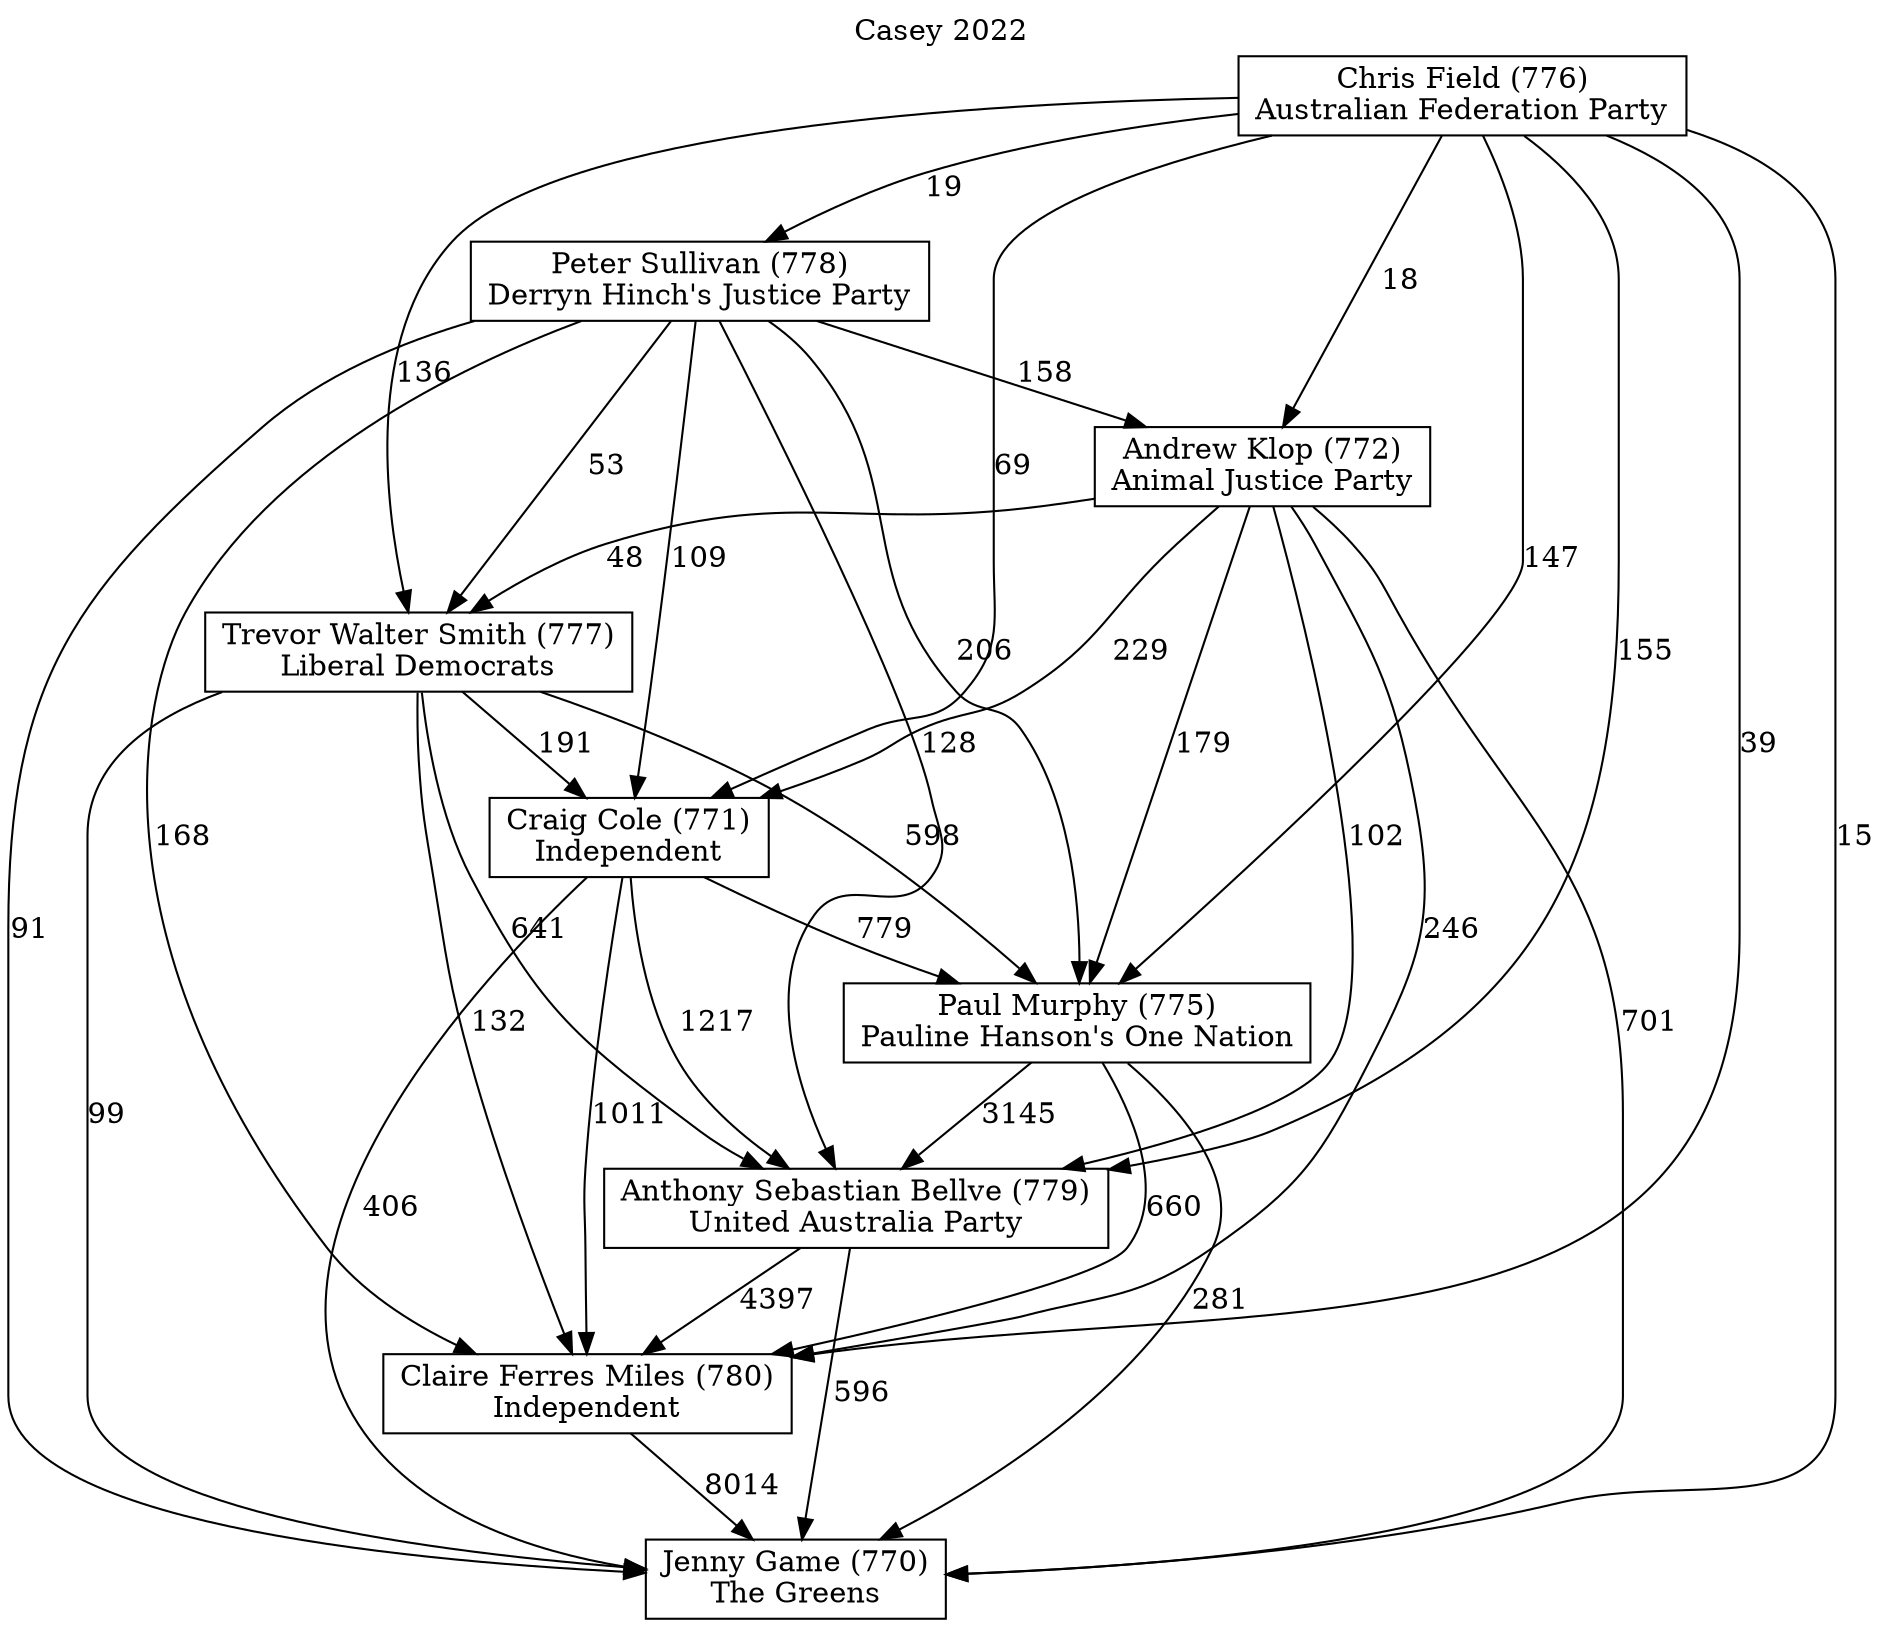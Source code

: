 // House preference flow
digraph "Jenny Game (770)_Casey_2022" {
	graph [label="Casey 2022" labelloc=t mclimit=10]
	node [shape=box]
	"Jenny Game (770)" [label="Jenny Game (770)
The Greens"]
	"Claire Ferres Miles (780)" [label="Claire Ferres Miles (780)
Independent"]
	"Anthony Sebastian Bellve (779)" [label="Anthony Sebastian Bellve (779)
United Australia Party"]
	"Paul Murphy (775)" [label="Paul Murphy (775)
Pauline Hanson's One Nation"]
	"Craig Cole (771)" [label="Craig Cole (771)
Independent"]
	"Trevor Walter Smith (777)" [label="Trevor Walter Smith (777)
Liberal Democrats"]
	"Andrew Klop (772)" [label="Andrew Klop (772)
Animal Justice Party"]
	"Peter Sullivan (778)" [label="Peter Sullivan (778)
Derryn Hinch's Justice Party"]
	"Chris Field (776)" [label="Chris Field (776)
Australian Federation Party"]
	"Jenny Game (770)" [label="Jenny Game (770)
The Greens"]
	"Anthony Sebastian Bellve (779)" [label="Anthony Sebastian Bellve (779)
United Australia Party"]
	"Paul Murphy (775)" [label="Paul Murphy (775)
Pauline Hanson's One Nation"]
	"Craig Cole (771)" [label="Craig Cole (771)
Independent"]
	"Trevor Walter Smith (777)" [label="Trevor Walter Smith (777)
Liberal Democrats"]
	"Andrew Klop (772)" [label="Andrew Klop (772)
Animal Justice Party"]
	"Peter Sullivan (778)" [label="Peter Sullivan (778)
Derryn Hinch's Justice Party"]
	"Chris Field (776)" [label="Chris Field (776)
Australian Federation Party"]
	"Jenny Game (770)" [label="Jenny Game (770)
The Greens"]
	"Paul Murphy (775)" [label="Paul Murphy (775)
Pauline Hanson's One Nation"]
	"Craig Cole (771)" [label="Craig Cole (771)
Independent"]
	"Trevor Walter Smith (777)" [label="Trevor Walter Smith (777)
Liberal Democrats"]
	"Andrew Klop (772)" [label="Andrew Klop (772)
Animal Justice Party"]
	"Peter Sullivan (778)" [label="Peter Sullivan (778)
Derryn Hinch's Justice Party"]
	"Chris Field (776)" [label="Chris Field (776)
Australian Federation Party"]
	"Jenny Game (770)" [label="Jenny Game (770)
The Greens"]
	"Craig Cole (771)" [label="Craig Cole (771)
Independent"]
	"Trevor Walter Smith (777)" [label="Trevor Walter Smith (777)
Liberal Democrats"]
	"Andrew Klop (772)" [label="Andrew Klop (772)
Animal Justice Party"]
	"Peter Sullivan (778)" [label="Peter Sullivan (778)
Derryn Hinch's Justice Party"]
	"Chris Field (776)" [label="Chris Field (776)
Australian Federation Party"]
	"Jenny Game (770)" [label="Jenny Game (770)
The Greens"]
	"Trevor Walter Smith (777)" [label="Trevor Walter Smith (777)
Liberal Democrats"]
	"Andrew Klop (772)" [label="Andrew Klop (772)
Animal Justice Party"]
	"Peter Sullivan (778)" [label="Peter Sullivan (778)
Derryn Hinch's Justice Party"]
	"Chris Field (776)" [label="Chris Field (776)
Australian Federation Party"]
	"Jenny Game (770)" [label="Jenny Game (770)
The Greens"]
	"Andrew Klop (772)" [label="Andrew Klop (772)
Animal Justice Party"]
	"Peter Sullivan (778)" [label="Peter Sullivan (778)
Derryn Hinch's Justice Party"]
	"Chris Field (776)" [label="Chris Field (776)
Australian Federation Party"]
	"Jenny Game (770)" [label="Jenny Game (770)
The Greens"]
	"Peter Sullivan (778)" [label="Peter Sullivan (778)
Derryn Hinch's Justice Party"]
	"Chris Field (776)" [label="Chris Field (776)
Australian Federation Party"]
	"Jenny Game (770)" [label="Jenny Game (770)
The Greens"]
	"Chris Field (776)" [label="Chris Field (776)
Australian Federation Party"]
	"Chris Field (776)" [label="Chris Field (776)
Australian Federation Party"]
	"Peter Sullivan (778)" [label="Peter Sullivan (778)
Derryn Hinch's Justice Party"]
	"Chris Field (776)" [label="Chris Field (776)
Australian Federation Party"]
	"Chris Field (776)" [label="Chris Field (776)
Australian Federation Party"]
	"Andrew Klop (772)" [label="Andrew Klop (772)
Animal Justice Party"]
	"Peter Sullivan (778)" [label="Peter Sullivan (778)
Derryn Hinch's Justice Party"]
	"Chris Field (776)" [label="Chris Field (776)
Australian Federation Party"]
	"Andrew Klop (772)" [label="Andrew Klop (772)
Animal Justice Party"]
	"Chris Field (776)" [label="Chris Field (776)
Australian Federation Party"]
	"Chris Field (776)" [label="Chris Field (776)
Australian Federation Party"]
	"Peter Sullivan (778)" [label="Peter Sullivan (778)
Derryn Hinch's Justice Party"]
	"Chris Field (776)" [label="Chris Field (776)
Australian Federation Party"]
	"Chris Field (776)" [label="Chris Field (776)
Australian Federation Party"]
	"Trevor Walter Smith (777)" [label="Trevor Walter Smith (777)
Liberal Democrats"]
	"Andrew Klop (772)" [label="Andrew Klop (772)
Animal Justice Party"]
	"Peter Sullivan (778)" [label="Peter Sullivan (778)
Derryn Hinch's Justice Party"]
	"Chris Field (776)" [label="Chris Field (776)
Australian Federation Party"]
	"Trevor Walter Smith (777)" [label="Trevor Walter Smith (777)
Liberal Democrats"]
	"Peter Sullivan (778)" [label="Peter Sullivan (778)
Derryn Hinch's Justice Party"]
	"Chris Field (776)" [label="Chris Field (776)
Australian Federation Party"]
	"Trevor Walter Smith (777)" [label="Trevor Walter Smith (777)
Liberal Democrats"]
	"Chris Field (776)" [label="Chris Field (776)
Australian Federation Party"]
	"Chris Field (776)" [label="Chris Field (776)
Australian Federation Party"]
	"Peter Sullivan (778)" [label="Peter Sullivan (778)
Derryn Hinch's Justice Party"]
	"Chris Field (776)" [label="Chris Field (776)
Australian Federation Party"]
	"Chris Field (776)" [label="Chris Field (776)
Australian Federation Party"]
	"Andrew Klop (772)" [label="Andrew Klop (772)
Animal Justice Party"]
	"Peter Sullivan (778)" [label="Peter Sullivan (778)
Derryn Hinch's Justice Party"]
	"Chris Field (776)" [label="Chris Field (776)
Australian Federation Party"]
	"Andrew Klop (772)" [label="Andrew Klop (772)
Animal Justice Party"]
	"Chris Field (776)" [label="Chris Field (776)
Australian Federation Party"]
	"Chris Field (776)" [label="Chris Field (776)
Australian Federation Party"]
	"Peter Sullivan (778)" [label="Peter Sullivan (778)
Derryn Hinch's Justice Party"]
	"Chris Field (776)" [label="Chris Field (776)
Australian Federation Party"]
	"Chris Field (776)" [label="Chris Field (776)
Australian Federation Party"]
	"Craig Cole (771)" [label="Craig Cole (771)
Independent"]
	"Trevor Walter Smith (777)" [label="Trevor Walter Smith (777)
Liberal Democrats"]
	"Andrew Klop (772)" [label="Andrew Klop (772)
Animal Justice Party"]
	"Peter Sullivan (778)" [label="Peter Sullivan (778)
Derryn Hinch's Justice Party"]
	"Chris Field (776)" [label="Chris Field (776)
Australian Federation Party"]
	"Craig Cole (771)" [label="Craig Cole (771)
Independent"]
	"Andrew Klop (772)" [label="Andrew Klop (772)
Animal Justice Party"]
	"Peter Sullivan (778)" [label="Peter Sullivan (778)
Derryn Hinch's Justice Party"]
	"Chris Field (776)" [label="Chris Field (776)
Australian Federation Party"]
	"Craig Cole (771)" [label="Craig Cole (771)
Independent"]
	"Peter Sullivan (778)" [label="Peter Sullivan (778)
Derryn Hinch's Justice Party"]
	"Chris Field (776)" [label="Chris Field (776)
Australian Federation Party"]
	"Craig Cole (771)" [label="Craig Cole (771)
Independent"]
	"Chris Field (776)" [label="Chris Field (776)
Australian Federation Party"]
	"Chris Field (776)" [label="Chris Field (776)
Australian Federation Party"]
	"Peter Sullivan (778)" [label="Peter Sullivan (778)
Derryn Hinch's Justice Party"]
	"Chris Field (776)" [label="Chris Field (776)
Australian Federation Party"]
	"Chris Field (776)" [label="Chris Field (776)
Australian Federation Party"]
	"Andrew Klop (772)" [label="Andrew Klop (772)
Animal Justice Party"]
	"Peter Sullivan (778)" [label="Peter Sullivan (778)
Derryn Hinch's Justice Party"]
	"Chris Field (776)" [label="Chris Field (776)
Australian Federation Party"]
	"Andrew Klop (772)" [label="Andrew Klop (772)
Animal Justice Party"]
	"Chris Field (776)" [label="Chris Field (776)
Australian Federation Party"]
	"Chris Field (776)" [label="Chris Field (776)
Australian Federation Party"]
	"Peter Sullivan (778)" [label="Peter Sullivan (778)
Derryn Hinch's Justice Party"]
	"Chris Field (776)" [label="Chris Field (776)
Australian Federation Party"]
	"Chris Field (776)" [label="Chris Field (776)
Australian Federation Party"]
	"Trevor Walter Smith (777)" [label="Trevor Walter Smith (777)
Liberal Democrats"]
	"Andrew Klop (772)" [label="Andrew Klop (772)
Animal Justice Party"]
	"Peter Sullivan (778)" [label="Peter Sullivan (778)
Derryn Hinch's Justice Party"]
	"Chris Field (776)" [label="Chris Field (776)
Australian Federation Party"]
	"Trevor Walter Smith (777)" [label="Trevor Walter Smith (777)
Liberal Democrats"]
	"Peter Sullivan (778)" [label="Peter Sullivan (778)
Derryn Hinch's Justice Party"]
	"Chris Field (776)" [label="Chris Field (776)
Australian Federation Party"]
	"Trevor Walter Smith (777)" [label="Trevor Walter Smith (777)
Liberal Democrats"]
	"Chris Field (776)" [label="Chris Field (776)
Australian Federation Party"]
	"Chris Field (776)" [label="Chris Field (776)
Australian Federation Party"]
	"Peter Sullivan (778)" [label="Peter Sullivan (778)
Derryn Hinch's Justice Party"]
	"Chris Field (776)" [label="Chris Field (776)
Australian Federation Party"]
	"Chris Field (776)" [label="Chris Field (776)
Australian Federation Party"]
	"Andrew Klop (772)" [label="Andrew Klop (772)
Animal Justice Party"]
	"Peter Sullivan (778)" [label="Peter Sullivan (778)
Derryn Hinch's Justice Party"]
	"Chris Field (776)" [label="Chris Field (776)
Australian Federation Party"]
	"Andrew Klop (772)" [label="Andrew Klop (772)
Animal Justice Party"]
	"Chris Field (776)" [label="Chris Field (776)
Australian Federation Party"]
	"Chris Field (776)" [label="Chris Field (776)
Australian Federation Party"]
	"Peter Sullivan (778)" [label="Peter Sullivan (778)
Derryn Hinch's Justice Party"]
	"Chris Field (776)" [label="Chris Field (776)
Australian Federation Party"]
	"Chris Field (776)" [label="Chris Field (776)
Australian Federation Party"]
	"Paul Murphy (775)" [label="Paul Murphy (775)
Pauline Hanson's One Nation"]
	"Craig Cole (771)" [label="Craig Cole (771)
Independent"]
	"Trevor Walter Smith (777)" [label="Trevor Walter Smith (777)
Liberal Democrats"]
	"Andrew Klop (772)" [label="Andrew Klop (772)
Animal Justice Party"]
	"Peter Sullivan (778)" [label="Peter Sullivan (778)
Derryn Hinch's Justice Party"]
	"Chris Field (776)" [label="Chris Field (776)
Australian Federation Party"]
	"Paul Murphy (775)" [label="Paul Murphy (775)
Pauline Hanson's One Nation"]
	"Trevor Walter Smith (777)" [label="Trevor Walter Smith (777)
Liberal Democrats"]
	"Andrew Klop (772)" [label="Andrew Klop (772)
Animal Justice Party"]
	"Peter Sullivan (778)" [label="Peter Sullivan (778)
Derryn Hinch's Justice Party"]
	"Chris Field (776)" [label="Chris Field (776)
Australian Federation Party"]
	"Paul Murphy (775)" [label="Paul Murphy (775)
Pauline Hanson's One Nation"]
	"Andrew Klop (772)" [label="Andrew Klop (772)
Animal Justice Party"]
	"Peter Sullivan (778)" [label="Peter Sullivan (778)
Derryn Hinch's Justice Party"]
	"Chris Field (776)" [label="Chris Field (776)
Australian Federation Party"]
	"Paul Murphy (775)" [label="Paul Murphy (775)
Pauline Hanson's One Nation"]
	"Peter Sullivan (778)" [label="Peter Sullivan (778)
Derryn Hinch's Justice Party"]
	"Chris Field (776)" [label="Chris Field (776)
Australian Federation Party"]
	"Paul Murphy (775)" [label="Paul Murphy (775)
Pauline Hanson's One Nation"]
	"Chris Field (776)" [label="Chris Field (776)
Australian Federation Party"]
	"Chris Field (776)" [label="Chris Field (776)
Australian Federation Party"]
	"Peter Sullivan (778)" [label="Peter Sullivan (778)
Derryn Hinch's Justice Party"]
	"Chris Field (776)" [label="Chris Field (776)
Australian Federation Party"]
	"Chris Field (776)" [label="Chris Field (776)
Australian Federation Party"]
	"Andrew Klop (772)" [label="Andrew Klop (772)
Animal Justice Party"]
	"Peter Sullivan (778)" [label="Peter Sullivan (778)
Derryn Hinch's Justice Party"]
	"Chris Field (776)" [label="Chris Field (776)
Australian Federation Party"]
	"Andrew Klop (772)" [label="Andrew Klop (772)
Animal Justice Party"]
	"Chris Field (776)" [label="Chris Field (776)
Australian Federation Party"]
	"Chris Field (776)" [label="Chris Field (776)
Australian Federation Party"]
	"Peter Sullivan (778)" [label="Peter Sullivan (778)
Derryn Hinch's Justice Party"]
	"Chris Field (776)" [label="Chris Field (776)
Australian Federation Party"]
	"Chris Field (776)" [label="Chris Field (776)
Australian Federation Party"]
	"Trevor Walter Smith (777)" [label="Trevor Walter Smith (777)
Liberal Democrats"]
	"Andrew Klop (772)" [label="Andrew Klop (772)
Animal Justice Party"]
	"Peter Sullivan (778)" [label="Peter Sullivan (778)
Derryn Hinch's Justice Party"]
	"Chris Field (776)" [label="Chris Field (776)
Australian Federation Party"]
	"Trevor Walter Smith (777)" [label="Trevor Walter Smith (777)
Liberal Democrats"]
	"Peter Sullivan (778)" [label="Peter Sullivan (778)
Derryn Hinch's Justice Party"]
	"Chris Field (776)" [label="Chris Field (776)
Australian Federation Party"]
	"Trevor Walter Smith (777)" [label="Trevor Walter Smith (777)
Liberal Democrats"]
	"Chris Field (776)" [label="Chris Field (776)
Australian Federation Party"]
	"Chris Field (776)" [label="Chris Field (776)
Australian Federation Party"]
	"Peter Sullivan (778)" [label="Peter Sullivan (778)
Derryn Hinch's Justice Party"]
	"Chris Field (776)" [label="Chris Field (776)
Australian Federation Party"]
	"Chris Field (776)" [label="Chris Field (776)
Australian Federation Party"]
	"Andrew Klop (772)" [label="Andrew Klop (772)
Animal Justice Party"]
	"Peter Sullivan (778)" [label="Peter Sullivan (778)
Derryn Hinch's Justice Party"]
	"Chris Field (776)" [label="Chris Field (776)
Australian Federation Party"]
	"Andrew Klop (772)" [label="Andrew Klop (772)
Animal Justice Party"]
	"Chris Field (776)" [label="Chris Field (776)
Australian Federation Party"]
	"Chris Field (776)" [label="Chris Field (776)
Australian Federation Party"]
	"Peter Sullivan (778)" [label="Peter Sullivan (778)
Derryn Hinch's Justice Party"]
	"Chris Field (776)" [label="Chris Field (776)
Australian Federation Party"]
	"Chris Field (776)" [label="Chris Field (776)
Australian Federation Party"]
	"Craig Cole (771)" [label="Craig Cole (771)
Independent"]
	"Trevor Walter Smith (777)" [label="Trevor Walter Smith (777)
Liberal Democrats"]
	"Andrew Klop (772)" [label="Andrew Klop (772)
Animal Justice Party"]
	"Peter Sullivan (778)" [label="Peter Sullivan (778)
Derryn Hinch's Justice Party"]
	"Chris Field (776)" [label="Chris Field (776)
Australian Federation Party"]
	"Craig Cole (771)" [label="Craig Cole (771)
Independent"]
	"Andrew Klop (772)" [label="Andrew Klop (772)
Animal Justice Party"]
	"Peter Sullivan (778)" [label="Peter Sullivan (778)
Derryn Hinch's Justice Party"]
	"Chris Field (776)" [label="Chris Field (776)
Australian Federation Party"]
	"Craig Cole (771)" [label="Craig Cole (771)
Independent"]
	"Peter Sullivan (778)" [label="Peter Sullivan (778)
Derryn Hinch's Justice Party"]
	"Chris Field (776)" [label="Chris Field (776)
Australian Federation Party"]
	"Craig Cole (771)" [label="Craig Cole (771)
Independent"]
	"Chris Field (776)" [label="Chris Field (776)
Australian Federation Party"]
	"Chris Field (776)" [label="Chris Field (776)
Australian Federation Party"]
	"Peter Sullivan (778)" [label="Peter Sullivan (778)
Derryn Hinch's Justice Party"]
	"Chris Field (776)" [label="Chris Field (776)
Australian Federation Party"]
	"Chris Field (776)" [label="Chris Field (776)
Australian Federation Party"]
	"Andrew Klop (772)" [label="Andrew Klop (772)
Animal Justice Party"]
	"Peter Sullivan (778)" [label="Peter Sullivan (778)
Derryn Hinch's Justice Party"]
	"Chris Field (776)" [label="Chris Field (776)
Australian Federation Party"]
	"Andrew Klop (772)" [label="Andrew Klop (772)
Animal Justice Party"]
	"Chris Field (776)" [label="Chris Field (776)
Australian Federation Party"]
	"Chris Field (776)" [label="Chris Field (776)
Australian Federation Party"]
	"Peter Sullivan (778)" [label="Peter Sullivan (778)
Derryn Hinch's Justice Party"]
	"Chris Field (776)" [label="Chris Field (776)
Australian Federation Party"]
	"Chris Field (776)" [label="Chris Field (776)
Australian Federation Party"]
	"Trevor Walter Smith (777)" [label="Trevor Walter Smith (777)
Liberal Democrats"]
	"Andrew Klop (772)" [label="Andrew Klop (772)
Animal Justice Party"]
	"Peter Sullivan (778)" [label="Peter Sullivan (778)
Derryn Hinch's Justice Party"]
	"Chris Field (776)" [label="Chris Field (776)
Australian Federation Party"]
	"Trevor Walter Smith (777)" [label="Trevor Walter Smith (777)
Liberal Democrats"]
	"Peter Sullivan (778)" [label="Peter Sullivan (778)
Derryn Hinch's Justice Party"]
	"Chris Field (776)" [label="Chris Field (776)
Australian Federation Party"]
	"Trevor Walter Smith (777)" [label="Trevor Walter Smith (777)
Liberal Democrats"]
	"Chris Field (776)" [label="Chris Field (776)
Australian Federation Party"]
	"Chris Field (776)" [label="Chris Field (776)
Australian Federation Party"]
	"Peter Sullivan (778)" [label="Peter Sullivan (778)
Derryn Hinch's Justice Party"]
	"Chris Field (776)" [label="Chris Field (776)
Australian Federation Party"]
	"Chris Field (776)" [label="Chris Field (776)
Australian Federation Party"]
	"Andrew Klop (772)" [label="Andrew Klop (772)
Animal Justice Party"]
	"Peter Sullivan (778)" [label="Peter Sullivan (778)
Derryn Hinch's Justice Party"]
	"Chris Field (776)" [label="Chris Field (776)
Australian Federation Party"]
	"Andrew Klop (772)" [label="Andrew Klop (772)
Animal Justice Party"]
	"Chris Field (776)" [label="Chris Field (776)
Australian Federation Party"]
	"Chris Field (776)" [label="Chris Field (776)
Australian Federation Party"]
	"Peter Sullivan (778)" [label="Peter Sullivan (778)
Derryn Hinch's Justice Party"]
	"Chris Field (776)" [label="Chris Field (776)
Australian Federation Party"]
	"Chris Field (776)" [label="Chris Field (776)
Australian Federation Party"]
	"Anthony Sebastian Bellve (779)" [label="Anthony Sebastian Bellve (779)
United Australia Party"]
	"Paul Murphy (775)" [label="Paul Murphy (775)
Pauline Hanson's One Nation"]
	"Craig Cole (771)" [label="Craig Cole (771)
Independent"]
	"Trevor Walter Smith (777)" [label="Trevor Walter Smith (777)
Liberal Democrats"]
	"Andrew Klop (772)" [label="Andrew Klop (772)
Animal Justice Party"]
	"Peter Sullivan (778)" [label="Peter Sullivan (778)
Derryn Hinch's Justice Party"]
	"Chris Field (776)" [label="Chris Field (776)
Australian Federation Party"]
	"Anthony Sebastian Bellve (779)" [label="Anthony Sebastian Bellve (779)
United Australia Party"]
	"Craig Cole (771)" [label="Craig Cole (771)
Independent"]
	"Trevor Walter Smith (777)" [label="Trevor Walter Smith (777)
Liberal Democrats"]
	"Andrew Klop (772)" [label="Andrew Klop (772)
Animal Justice Party"]
	"Peter Sullivan (778)" [label="Peter Sullivan (778)
Derryn Hinch's Justice Party"]
	"Chris Field (776)" [label="Chris Field (776)
Australian Federation Party"]
	"Anthony Sebastian Bellve (779)" [label="Anthony Sebastian Bellve (779)
United Australia Party"]
	"Trevor Walter Smith (777)" [label="Trevor Walter Smith (777)
Liberal Democrats"]
	"Andrew Klop (772)" [label="Andrew Klop (772)
Animal Justice Party"]
	"Peter Sullivan (778)" [label="Peter Sullivan (778)
Derryn Hinch's Justice Party"]
	"Chris Field (776)" [label="Chris Field (776)
Australian Federation Party"]
	"Anthony Sebastian Bellve (779)" [label="Anthony Sebastian Bellve (779)
United Australia Party"]
	"Andrew Klop (772)" [label="Andrew Klop (772)
Animal Justice Party"]
	"Peter Sullivan (778)" [label="Peter Sullivan (778)
Derryn Hinch's Justice Party"]
	"Chris Field (776)" [label="Chris Field (776)
Australian Federation Party"]
	"Anthony Sebastian Bellve (779)" [label="Anthony Sebastian Bellve (779)
United Australia Party"]
	"Peter Sullivan (778)" [label="Peter Sullivan (778)
Derryn Hinch's Justice Party"]
	"Chris Field (776)" [label="Chris Field (776)
Australian Federation Party"]
	"Anthony Sebastian Bellve (779)" [label="Anthony Sebastian Bellve (779)
United Australia Party"]
	"Chris Field (776)" [label="Chris Field (776)
Australian Federation Party"]
	"Chris Field (776)" [label="Chris Field (776)
Australian Federation Party"]
	"Peter Sullivan (778)" [label="Peter Sullivan (778)
Derryn Hinch's Justice Party"]
	"Chris Field (776)" [label="Chris Field (776)
Australian Federation Party"]
	"Chris Field (776)" [label="Chris Field (776)
Australian Federation Party"]
	"Andrew Klop (772)" [label="Andrew Klop (772)
Animal Justice Party"]
	"Peter Sullivan (778)" [label="Peter Sullivan (778)
Derryn Hinch's Justice Party"]
	"Chris Field (776)" [label="Chris Field (776)
Australian Federation Party"]
	"Andrew Klop (772)" [label="Andrew Klop (772)
Animal Justice Party"]
	"Chris Field (776)" [label="Chris Field (776)
Australian Federation Party"]
	"Chris Field (776)" [label="Chris Field (776)
Australian Federation Party"]
	"Peter Sullivan (778)" [label="Peter Sullivan (778)
Derryn Hinch's Justice Party"]
	"Chris Field (776)" [label="Chris Field (776)
Australian Federation Party"]
	"Chris Field (776)" [label="Chris Field (776)
Australian Federation Party"]
	"Trevor Walter Smith (777)" [label="Trevor Walter Smith (777)
Liberal Democrats"]
	"Andrew Klop (772)" [label="Andrew Klop (772)
Animal Justice Party"]
	"Peter Sullivan (778)" [label="Peter Sullivan (778)
Derryn Hinch's Justice Party"]
	"Chris Field (776)" [label="Chris Field (776)
Australian Federation Party"]
	"Trevor Walter Smith (777)" [label="Trevor Walter Smith (777)
Liberal Democrats"]
	"Peter Sullivan (778)" [label="Peter Sullivan (778)
Derryn Hinch's Justice Party"]
	"Chris Field (776)" [label="Chris Field (776)
Australian Federation Party"]
	"Trevor Walter Smith (777)" [label="Trevor Walter Smith (777)
Liberal Democrats"]
	"Chris Field (776)" [label="Chris Field (776)
Australian Federation Party"]
	"Chris Field (776)" [label="Chris Field (776)
Australian Federation Party"]
	"Peter Sullivan (778)" [label="Peter Sullivan (778)
Derryn Hinch's Justice Party"]
	"Chris Field (776)" [label="Chris Field (776)
Australian Federation Party"]
	"Chris Field (776)" [label="Chris Field (776)
Australian Federation Party"]
	"Andrew Klop (772)" [label="Andrew Klop (772)
Animal Justice Party"]
	"Peter Sullivan (778)" [label="Peter Sullivan (778)
Derryn Hinch's Justice Party"]
	"Chris Field (776)" [label="Chris Field (776)
Australian Federation Party"]
	"Andrew Klop (772)" [label="Andrew Klop (772)
Animal Justice Party"]
	"Chris Field (776)" [label="Chris Field (776)
Australian Federation Party"]
	"Chris Field (776)" [label="Chris Field (776)
Australian Federation Party"]
	"Peter Sullivan (778)" [label="Peter Sullivan (778)
Derryn Hinch's Justice Party"]
	"Chris Field (776)" [label="Chris Field (776)
Australian Federation Party"]
	"Chris Field (776)" [label="Chris Field (776)
Australian Federation Party"]
	"Craig Cole (771)" [label="Craig Cole (771)
Independent"]
	"Trevor Walter Smith (777)" [label="Trevor Walter Smith (777)
Liberal Democrats"]
	"Andrew Klop (772)" [label="Andrew Klop (772)
Animal Justice Party"]
	"Peter Sullivan (778)" [label="Peter Sullivan (778)
Derryn Hinch's Justice Party"]
	"Chris Field (776)" [label="Chris Field (776)
Australian Federation Party"]
	"Craig Cole (771)" [label="Craig Cole (771)
Independent"]
	"Andrew Klop (772)" [label="Andrew Klop (772)
Animal Justice Party"]
	"Peter Sullivan (778)" [label="Peter Sullivan (778)
Derryn Hinch's Justice Party"]
	"Chris Field (776)" [label="Chris Field (776)
Australian Federation Party"]
	"Craig Cole (771)" [label="Craig Cole (771)
Independent"]
	"Peter Sullivan (778)" [label="Peter Sullivan (778)
Derryn Hinch's Justice Party"]
	"Chris Field (776)" [label="Chris Field (776)
Australian Federation Party"]
	"Craig Cole (771)" [label="Craig Cole (771)
Independent"]
	"Chris Field (776)" [label="Chris Field (776)
Australian Federation Party"]
	"Chris Field (776)" [label="Chris Field (776)
Australian Federation Party"]
	"Peter Sullivan (778)" [label="Peter Sullivan (778)
Derryn Hinch's Justice Party"]
	"Chris Field (776)" [label="Chris Field (776)
Australian Federation Party"]
	"Chris Field (776)" [label="Chris Field (776)
Australian Federation Party"]
	"Andrew Klop (772)" [label="Andrew Klop (772)
Animal Justice Party"]
	"Peter Sullivan (778)" [label="Peter Sullivan (778)
Derryn Hinch's Justice Party"]
	"Chris Field (776)" [label="Chris Field (776)
Australian Federation Party"]
	"Andrew Klop (772)" [label="Andrew Klop (772)
Animal Justice Party"]
	"Chris Field (776)" [label="Chris Field (776)
Australian Federation Party"]
	"Chris Field (776)" [label="Chris Field (776)
Australian Federation Party"]
	"Peter Sullivan (778)" [label="Peter Sullivan (778)
Derryn Hinch's Justice Party"]
	"Chris Field (776)" [label="Chris Field (776)
Australian Federation Party"]
	"Chris Field (776)" [label="Chris Field (776)
Australian Federation Party"]
	"Trevor Walter Smith (777)" [label="Trevor Walter Smith (777)
Liberal Democrats"]
	"Andrew Klop (772)" [label="Andrew Klop (772)
Animal Justice Party"]
	"Peter Sullivan (778)" [label="Peter Sullivan (778)
Derryn Hinch's Justice Party"]
	"Chris Field (776)" [label="Chris Field (776)
Australian Federation Party"]
	"Trevor Walter Smith (777)" [label="Trevor Walter Smith (777)
Liberal Democrats"]
	"Peter Sullivan (778)" [label="Peter Sullivan (778)
Derryn Hinch's Justice Party"]
	"Chris Field (776)" [label="Chris Field (776)
Australian Federation Party"]
	"Trevor Walter Smith (777)" [label="Trevor Walter Smith (777)
Liberal Democrats"]
	"Chris Field (776)" [label="Chris Field (776)
Australian Federation Party"]
	"Chris Field (776)" [label="Chris Field (776)
Australian Federation Party"]
	"Peter Sullivan (778)" [label="Peter Sullivan (778)
Derryn Hinch's Justice Party"]
	"Chris Field (776)" [label="Chris Field (776)
Australian Federation Party"]
	"Chris Field (776)" [label="Chris Field (776)
Australian Federation Party"]
	"Andrew Klop (772)" [label="Andrew Klop (772)
Animal Justice Party"]
	"Peter Sullivan (778)" [label="Peter Sullivan (778)
Derryn Hinch's Justice Party"]
	"Chris Field (776)" [label="Chris Field (776)
Australian Federation Party"]
	"Andrew Klop (772)" [label="Andrew Klop (772)
Animal Justice Party"]
	"Chris Field (776)" [label="Chris Field (776)
Australian Federation Party"]
	"Chris Field (776)" [label="Chris Field (776)
Australian Federation Party"]
	"Peter Sullivan (778)" [label="Peter Sullivan (778)
Derryn Hinch's Justice Party"]
	"Chris Field (776)" [label="Chris Field (776)
Australian Federation Party"]
	"Chris Field (776)" [label="Chris Field (776)
Australian Federation Party"]
	"Paul Murphy (775)" [label="Paul Murphy (775)
Pauline Hanson's One Nation"]
	"Craig Cole (771)" [label="Craig Cole (771)
Independent"]
	"Trevor Walter Smith (777)" [label="Trevor Walter Smith (777)
Liberal Democrats"]
	"Andrew Klop (772)" [label="Andrew Klop (772)
Animal Justice Party"]
	"Peter Sullivan (778)" [label="Peter Sullivan (778)
Derryn Hinch's Justice Party"]
	"Chris Field (776)" [label="Chris Field (776)
Australian Federation Party"]
	"Paul Murphy (775)" [label="Paul Murphy (775)
Pauline Hanson's One Nation"]
	"Trevor Walter Smith (777)" [label="Trevor Walter Smith (777)
Liberal Democrats"]
	"Andrew Klop (772)" [label="Andrew Klop (772)
Animal Justice Party"]
	"Peter Sullivan (778)" [label="Peter Sullivan (778)
Derryn Hinch's Justice Party"]
	"Chris Field (776)" [label="Chris Field (776)
Australian Federation Party"]
	"Paul Murphy (775)" [label="Paul Murphy (775)
Pauline Hanson's One Nation"]
	"Andrew Klop (772)" [label="Andrew Klop (772)
Animal Justice Party"]
	"Peter Sullivan (778)" [label="Peter Sullivan (778)
Derryn Hinch's Justice Party"]
	"Chris Field (776)" [label="Chris Field (776)
Australian Federation Party"]
	"Paul Murphy (775)" [label="Paul Murphy (775)
Pauline Hanson's One Nation"]
	"Peter Sullivan (778)" [label="Peter Sullivan (778)
Derryn Hinch's Justice Party"]
	"Chris Field (776)" [label="Chris Field (776)
Australian Federation Party"]
	"Paul Murphy (775)" [label="Paul Murphy (775)
Pauline Hanson's One Nation"]
	"Chris Field (776)" [label="Chris Field (776)
Australian Federation Party"]
	"Chris Field (776)" [label="Chris Field (776)
Australian Federation Party"]
	"Peter Sullivan (778)" [label="Peter Sullivan (778)
Derryn Hinch's Justice Party"]
	"Chris Field (776)" [label="Chris Field (776)
Australian Federation Party"]
	"Chris Field (776)" [label="Chris Field (776)
Australian Federation Party"]
	"Andrew Klop (772)" [label="Andrew Klop (772)
Animal Justice Party"]
	"Peter Sullivan (778)" [label="Peter Sullivan (778)
Derryn Hinch's Justice Party"]
	"Chris Field (776)" [label="Chris Field (776)
Australian Federation Party"]
	"Andrew Klop (772)" [label="Andrew Klop (772)
Animal Justice Party"]
	"Chris Field (776)" [label="Chris Field (776)
Australian Federation Party"]
	"Chris Field (776)" [label="Chris Field (776)
Australian Federation Party"]
	"Peter Sullivan (778)" [label="Peter Sullivan (778)
Derryn Hinch's Justice Party"]
	"Chris Field (776)" [label="Chris Field (776)
Australian Federation Party"]
	"Chris Field (776)" [label="Chris Field (776)
Australian Federation Party"]
	"Trevor Walter Smith (777)" [label="Trevor Walter Smith (777)
Liberal Democrats"]
	"Andrew Klop (772)" [label="Andrew Klop (772)
Animal Justice Party"]
	"Peter Sullivan (778)" [label="Peter Sullivan (778)
Derryn Hinch's Justice Party"]
	"Chris Field (776)" [label="Chris Field (776)
Australian Federation Party"]
	"Trevor Walter Smith (777)" [label="Trevor Walter Smith (777)
Liberal Democrats"]
	"Peter Sullivan (778)" [label="Peter Sullivan (778)
Derryn Hinch's Justice Party"]
	"Chris Field (776)" [label="Chris Field (776)
Australian Federation Party"]
	"Trevor Walter Smith (777)" [label="Trevor Walter Smith (777)
Liberal Democrats"]
	"Chris Field (776)" [label="Chris Field (776)
Australian Federation Party"]
	"Chris Field (776)" [label="Chris Field (776)
Australian Federation Party"]
	"Peter Sullivan (778)" [label="Peter Sullivan (778)
Derryn Hinch's Justice Party"]
	"Chris Field (776)" [label="Chris Field (776)
Australian Federation Party"]
	"Chris Field (776)" [label="Chris Field (776)
Australian Federation Party"]
	"Andrew Klop (772)" [label="Andrew Klop (772)
Animal Justice Party"]
	"Peter Sullivan (778)" [label="Peter Sullivan (778)
Derryn Hinch's Justice Party"]
	"Chris Field (776)" [label="Chris Field (776)
Australian Federation Party"]
	"Andrew Klop (772)" [label="Andrew Klop (772)
Animal Justice Party"]
	"Chris Field (776)" [label="Chris Field (776)
Australian Federation Party"]
	"Chris Field (776)" [label="Chris Field (776)
Australian Federation Party"]
	"Peter Sullivan (778)" [label="Peter Sullivan (778)
Derryn Hinch's Justice Party"]
	"Chris Field (776)" [label="Chris Field (776)
Australian Federation Party"]
	"Chris Field (776)" [label="Chris Field (776)
Australian Federation Party"]
	"Craig Cole (771)" [label="Craig Cole (771)
Independent"]
	"Trevor Walter Smith (777)" [label="Trevor Walter Smith (777)
Liberal Democrats"]
	"Andrew Klop (772)" [label="Andrew Klop (772)
Animal Justice Party"]
	"Peter Sullivan (778)" [label="Peter Sullivan (778)
Derryn Hinch's Justice Party"]
	"Chris Field (776)" [label="Chris Field (776)
Australian Federation Party"]
	"Craig Cole (771)" [label="Craig Cole (771)
Independent"]
	"Andrew Klop (772)" [label="Andrew Klop (772)
Animal Justice Party"]
	"Peter Sullivan (778)" [label="Peter Sullivan (778)
Derryn Hinch's Justice Party"]
	"Chris Field (776)" [label="Chris Field (776)
Australian Federation Party"]
	"Craig Cole (771)" [label="Craig Cole (771)
Independent"]
	"Peter Sullivan (778)" [label="Peter Sullivan (778)
Derryn Hinch's Justice Party"]
	"Chris Field (776)" [label="Chris Field (776)
Australian Federation Party"]
	"Craig Cole (771)" [label="Craig Cole (771)
Independent"]
	"Chris Field (776)" [label="Chris Field (776)
Australian Federation Party"]
	"Chris Field (776)" [label="Chris Field (776)
Australian Federation Party"]
	"Peter Sullivan (778)" [label="Peter Sullivan (778)
Derryn Hinch's Justice Party"]
	"Chris Field (776)" [label="Chris Field (776)
Australian Federation Party"]
	"Chris Field (776)" [label="Chris Field (776)
Australian Federation Party"]
	"Andrew Klop (772)" [label="Andrew Klop (772)
Animal Justice Party"]
	"Peter Sullivan (778)" [label="Peter Sullivan (778)
Derryn Hinch's Justice Party"]
	"Chris Field (776)" [label="Chris Field (776)
Australian Federation Party"]
	"Andrew Klop (772)" [label="Andrew Klop (772)
Animal Justice Party"]
	"Chris Field (776)" [label="Chris Field (776)
Australian Federation Party"]
	"Chris Field (776)" [label="Chris Field (776)
Australian Federation Party"]
	"Peter Sullivan (778)" [label="Peter Sullivan (778)
Derryn Hinch's Justice Party"]
	"Chris Field (776)" [label="Chris Field (776)
Australian Federation Party"]
	"Chris Field (776)" [label="Chris Field (776)
Australian Federation Party"]
	"Trevor Walter Smith (777)" [label="Trevor Walter Smith (777)
Liberal Democrats"]
	"Andrew Klop (772)" [label="Andrew Klop (772)
Animal Justice Party"]
	"Peter Sullivan (778)" [label="Peter Sullivan (778)
Derryn Hinch's Justice Party"]
	"Chris Field (776)" [label="Chris Field (776)
Australian Federation Party"]
	"Trevor Walter Smith (777)" [label="Trevor Walter Smith (777)
Liberal Democrats"]
	"Peter Sullivan (778)" [label="Peter Sullivan (778)
Derryn Hinch's Justice Party"]
	"Chris Field (776)" [label="Chris Field (776)
Australian Federation Party"]
	"Trevor Walter Smith (777)" [label="Trevor Walter Smith (777)
Liberal Democrats"]
	"Chris Field (776)" [label="Chris Field (776)
Australian Federation Party"]
	"Chris Field (776)" [label="Chris Field (776)
Australian Federation Party"]
	"Peter Sullivan (778)" [label="Peter Sullivan (778)
Derryn Hinch's Justice Party"]
	"Chris Field (776)" [label="Chris Field (776)
Australian Federation Party"]
	"Chris Field (776)" [label="Chris Field (776)
Australian Federation Party"]
	"Andrew Klop (772)" [label="Andrew Klop (772)
Animal Justice Party"]
	"Peter Sullivan (778)" [label="Peter Sullivan (778)
Derryn Hinch's Justice Party"]
	"Chris Field (776)" [label="Chris Field (776)
Australian Federation Party"]
	"Andrew Klop (772)" [label="Andrew Klop (772)
Animal Justice Party"]
	"Chris Field (776)" [label="Chris Field (776)
Australian Federation Party"]
	"Chris Field (776)" [label="Chris Field (776)
Australian Federation Party"]
	"Peter Sullivan (778)" [label="Peter Sullivan (778)
Derryn Hinch's Justice Party"]
	"Chris Field (776)" [label="Chris Field (776)
Australian Federation Party"]
	"Chris Field (776)" [label="Chris Field (776)
Australian Federation Party"]
	"Claire Ferres Miles (780)" [label="Claire Ferres Miles (780)
Independent"]
	"Anthony Sebastian Bellve (779)" [label="Anthony Sebastian Bellve (779)
United Australia Party"]
	"Paul Murphy (775)" [label="Paul Murphy (775)
Pauline Hanson's One Nation"]
	"Craig Cole (771)" [label="Craig Cole (771)
Independent"]
	"Trevor Walter Smith (777)" [label="Trevor Walter Smith (777)
Liberal Democrats"]
	"Andrew Klop (772)" [label="Andrew Klop (772)
Animal Justice Party"]
	"Peter Sullivan (778)" [label="Peter Sullivan (778)
Derryn Hinch's Justice Party"]
	"Chris Field (776)" [label="Chris Field (776)
Australian Federation Party"]
	"Claire Ferres Miles (780)" [label="Claire Ferres Miles (780)
Independent"]
	"Paul Murphy (775)" [label="Paul Murphy (775)
Pauline Hanson's One Nation"]
	"Craig Cole (771)" [label="Craig Cole (771)
Independent"]
	"Trevor Walter Smith (777)" [label="Trevor Walter Smith (777)
Liberal Democrats"]
	"Andrew Klop (772)" [label="Andrew Klop (772)
Animal Justice Party"]
	"Peter Sullivan (778)" [label="Peter Sullivan (778)
Derryn Hinch's Justice Party"]
	"Chris Field (776)" [label="Chris Field (776)
Australian Federation Party"]
	"Claire Ferres Miles (780)" [label="Claire Ferres Miles (780)
Independent"]
	"Craig Cole (771)" [label="Craig Cole (771)
Independent"]
	"Trevor Walter Smith (777)" [label="Trevor Walter Smith (777)
Liberal Democrats"]
	"Andrew Klop (772)" [label="Andrew Klop (772)
Animal Justice Party"]
	"Peter Sullivan (778)" [label="Peter Sullivan (778)
Derryn Hinch's Justice Party"]
	"Chris Field (776)" [label="Chris Field (776)
Australian Federation Party"]
	"Claire Ferres Miles (780)" [label="Claire Ferres Miles (780)
Independent"]
	"Trevor Walter Smith (777)" [label="Trevor Walter Smith (777)
Liberal Democrats"]
	"Andrew Klop (772)" [label="Andrew Klop (772)
Animal Justice Party"]
	"Peter Sullivan (778)" [label="Peter Sullivan (778)
Derryn Hinch's Justice Party"]
	"Chris Field (776)" [label="Chris Field (776)
Australian Federation Party"]
	"Claire Ferres Miles (780)" [label="Claire Ferres Miles (780)
Independent"]
	"Andrew Klop (772)" [label="Andrew Klop (772)
Animal Justice Party"]
	"Peter Sullivan (778)" [label="Peter Sullivan (778)
Derryn Hinch's Justice Party"]
	"Chris Field (776)" [label="Chris Field (776)
Australian Federation Party"]
	"Claire Ferres Miles (780)" [label="Claire Ferres Miles (780)
Independent"]
	"Peter Sullivan (778)" [label="Peter Sullivan (778)
Derryn Hinch's Justice Party"]
	"Chris Field (776)" [label="Chris Field (776)
Australian Federation Party"]
	"Claire Ferres Miles (780)" [label="Claire Ferres Miles (780)
Independent"]
	"Chris Field (776)" [label="Chris Field (776)
Australian Federation Party"]
	"Chris Field (776)" [label="Chris Field (776)
Australian Federation Party"]
	"Peter Sullivan (778)" [label="Peter Sullivan (778)
Derryn Hinch's Justice Party"]
	"Chris Field (776)" [label="Chris Field (776)
Australian Federation Party"]
	"Chris Field (776)" [label="Chris Field (776)
Australian Federation Party"]
	"Andrew Klop (772)" [label="Andrew Klop (772)
Animal Justice Party"]
	"Peter Sullivan (778)" [label="Peter Sullivan (778)
Derryn Hinch's Justice Party"]
	"Chris Field (776)" [label="Chris Field (776)
Australian Federation Party"]
	"Andrew Klop (772)" [label="Andrew Klop (772)
Animal Justice Party"]
	"Chris Field (776)" [label="Chris Field (776)
Australian Federation Party"]
	"Chris Field (776)" [label="Chris Field (776)
Australian Federation Party"]
	"Peter Sullivan (778)" [label="Peter Sullivan (778)
Derryn Hinch's Justice Party"]
	"Chris Field (776)" [label="Chris Field (776)
Australian Federation Party"]
	"Chris Field (776)" [label="Chris Field (776)
Australian Federation Party"]
	"Trevor Walter Smith (777)" [label="Trevor Walter Smith (777)
Liberal Democrats"]
	"Andrew Klop (772)" [label="Andrew Klop (772)
Animal Justice Party"]
	"Peter Sullivan (778)" [label="Peter Sullivan (778)
Derryn Hinch's Justice Party"]
	"Chris Field (776)" [label="Chris Field (776)
Australian Federation Party"]
	"Trevor Walter Smith (777)" [label="Trevor Walter Smith (777)
Liberal Democrats"]
	"Peter Sullivan (778)" [label="Peter Sullivan (778)
Derryn Hinch's Justice Party"]
	"Chris Field (776)" [label="Chris Field (776)
Australian Federation Party"]
	"Trevor Walter Smith (777)" [label="Trevor Walter Smith (777)
Liberal Democrats"]
	"Chris Field (776)" [label="Chris Field (776)
Australian Federation Party"]
	"Chris Field (776)" [label="Chris Field (776)
Australian Federation Party"]
	"Peter Sullivan (778)" [label="Peter Sullivan (778)
Derryn Hinch's Justice Party"]
	"Chris Field (776)" [label="Chris Field (776)
Australian Federation Party"]
	"Chris Field (776)" [label="Chris Field (776)
Australian Federation Party"]
	"Andrew Klop (772)" [label="Andrew Klop (772)
Animal Justice Party"]
	"Peter Sullivan (778)" [label="Peter Sullivan (778)
Derryn Hinch's Justice Party"]
	"Chris Field (776)" [label="Chris Field (776)
Australian Federation Party"]
	"Andrew Klop (772)" [label="Andrew Klop (772)
Animal Justice Party"]
	"Chris Field (776)" [label="Chris Field (776)
Australian Federation Party"]
	"Chris Field (776)" [label="Chris Field (776)
Australian Federation Party"]
	"Peter Sullivan (778)" [label="Peter Sullivan (778)
Derryn Hinch's Justice Party"]
	"Chris Field (776)" [label="Chris Field (776)
Australian Federation Party"]
	"Chris Field (776)" [label="Chris Field (776)
Australian Federation Party"]
	"Craig Cole (771)" [label="Craig Cole (771)
Independent"]
	"Trevor Walter Smith (777)" [label="Trevor Walter Smith (777)
Liberal Democrats"]
	"Andrew Klop (772)" [label="Andrew Klop (772)
Animal Justice Party"]
	"Peter Sullivan (778)" [label="Peter Sullivan (778)
Derryn Hinch's Justice Party"]
	"Chris Field (776)" [label="Chris Field (776)
Australian Federation Party"]
	"Craig Cole (771)" [label="Craig Cole (771)
Independent"]
	"Andrew Klop (772)" [label="Andrew Klop (772)
Animal Justice Party"]
	"Peter Sullivan (778)" [label="Peter Sullivan (778)
Derryn Hinch's Justice Party"]
	"Chris Field (776)" [label="Chris Field (776)
Australian Federation Party"]
	"Craig Cole (771)" [label="Craig Cole (771)
Independent"]
	"Peter Sullivan (778)" [label="Peter Sullivan (778)
Derryn Hinch's Justice Party"]
	"Chris Field (776)" [label="Chris Field (776)
Australian Federation Party"]
	"Craig Cole (771)" [label="Craig Cole (771)
Independent"]
	"Chris Field (776)" [label="Chris Field (776)
Australian Federation Party"]
	"Chris Field (776)" [label="Chris Field (776)
Australian Federation Party"]
	"Peter Sullivan (778)" [label="Peter Sullivan (778)
Derryn Hinch's Justice Party"]
	"Chris Field (776)" [label="Chris Field (776)
Australian Federation Party"]
	"Chris Field (776)" [label="Chris Field (776)
Australian Federation Party"]
	"Andrew Klop (772)" [label="Andrew Klop (772)
Animal Justice Party"]
	"Peter Sullivan (778)" [label="Peter Sullivan (778)
Derryn Hinch's Justice Party"]
	"Chris Field (776)" [label="Chris Field (776)
Australian Federation Party"]
	"Andrew Klop (772)" [label="Andrew Klop (772)
Animal Justice Party"]
	"Chris Field (776)" [label="Chris Field (776)
Australian Federation Party"]
	"Chris Field (776)" [label="Chris Field (776)
Australian Federation Party"]
	"Peter Sullivan (778)" [label="Peter Sullivan (778)
Derryn Hinch's Justice Party"]
	"Chris Field (776)" [label="Chris Field (776)
Australian Federation Party"]
	"Chris Field (776)" [label="Chris Field (776)
Australian Federation Party"]
	"Trevor Walter Smith (777)" [label="Trevor Walter Smith (777)
Liberal Democrats"]
	"Andrew Klop (772)" [label="Andrew Klop (772)
Animal Justice Party"]
	"Peter Sullivan (778)" [label="Peter Sullivan (778)
Derryn Hinch's Justice Party"]
	"Chris Field (776)" [label="Chris Field (776)
Australian Federation Party"]
	"Trevor Walter Smith (777)" [label="Trevor Walter Smith (777)
Liberal Democrats"]
	"Peter Sullivan (778)" [label="Peter Sullivan (778)
Derryn Hinch's Justice Party"]
	"Chris Field (776)" [label="Chris Field (776)
Australian Federation Party"]
	"Trevor Walter Smith (777)" [label="Trevor Walter Smith (777)
Liberal Democrats"]
	"Chris Field (776)" [label="Chris Field (776)
Australian Federation Party"]
	"Chris Field (776)" [label="Chris Field (776)
Australian Federation Party"]
	"Peter Sullivan (778)" [label="Peter Sullivan (778)
Derryn Hinch's Justice Party"]
	"Chris Field (776)" [label="Chris Field (776)
Australian Federation Party"]
	"Chris Field (776)" [label="Chris Field (776)
Australian Federation Party"]
	"Andrew Klop (772)" [label="Andrew Klop (772)
Animal Justice Party"]
	"Peter Sullivan (778)" [label="Peter Sullivan (778)
Derryn Hinch's Justice Party"]
	"Chris Field (776)" [label="Chris Field (776)
Australian Federation Party"]
	"Andrew Klop (772)" [label="Andrew Klop (772)
Animal Justice Party"]
	"Chris Field (776)" [label="Chris Field (776)
Australian Federation Party"]
	"Chris Field (776)" [label="Chris Field (776)
Australian Federation Party"]
	"Peter Sullivan (778)" [label="Peter Sullivan (778)
Derryn Hinch's Justice Party"]
	"Chris Field (776)" [label="Chris Field (776)
Australian Federation Party"]
	"Chris Field (776)" [label="Chris Field (776)
Australian Federation Party"]
	"Paul Murphy (775)" [label="Paul Murphy (775)
Pauline Hanson's One Nation"]
	"Craig Cole (771)" [label="Craig Cole (771)
Independent"]
	"Trevor Walter Smith (777)" [label="Trevor Walter Smith (777)
Liberal Democrats"]
	"Andrew Klop (772)" [label="Andrew Klop (772)
Animal Justice Party"]
	"Peter Sullivan (778)" [label="Peter Sullivan (778)
Derryn Hinch's Justice Party"]
	"Chris Field (776)" [label="Chris Field (776)
Australian Federation Party"]
	"Paul Murphy (775)" [label="Paul Murphy (775)
Pauline Hanson's One Nation"]
	"Trevor Walter Smith (777)" [label="Trevor Walter Smith (777)
Liberal Democrats"]
	"Andrew Klop (772)" [label="Andrew Klop (772)
Animal Justice Party"]
	"Peter Sullivan (778)" [label="Peter Sullivan (778)
Derryn Hinch's Justice Party"]
	"Chris Field (776)" [label="Chris Field (776)
Australian Federation Party"]
	"Paul Murphy (775)" [label="Paul Murphy (775)
Pauline Hanson's One Nation"]
	"Andrew Klop (772)" [label="Andrew Klop (772)
Animal Justice Party"]
	"Peter Sullivan (778)" [label="Peter Sullivan (778)
Derryn Hinch's Justice Party"]
	"Chris Field (776)" [label="Chris Field (776)
Australian Federation Party"]
	"Paul Murphy (775)" [label="Paul Murphy (775)
Pauline Hanson's One Nation"]
	"Peter Sullivan (778)" [label="Peter Sullivan (778)
Derryn Hinch's Justice Party"]
	"Chris Field (776)" [label="Chris Field (776)
Australian Federation Party"]
	"Paul Murphy (775)" [label="Paul Murphy (775)
Pauline Hanson's One Nation"]
	"Chris Field (776)" [label="Chris Field (776)
Australian Federation Party"]
	"Chris Field (776)" [label="Chris Field (776)
Australian Federation Party"]
	"Peter Sullivan (778)" [label="Peter Sullivan (778)
Derryn Hinch's Justice Party"]
	"Chris Field (776)" [label="Chris Field (776)
Australian Federation Party"]
	"Chris Field (776)" [label="Chris Field (776)
Australian Federation Party"]
	"Andrew Klop (772)" [label="Andrew Klop (772)
Animal Justice Party"]
	"Peter Sullivan (778)" [label="Peter Sullivan (778)
Derryn Hinch's Justice Party"]
	"Chris Field (776)" [label="Chris Field (776)
Australian Federation Party"]
	"Andrew Klop (772)" [label="Andrew Klop (772)
Animal Justice Party"]
	"Chris Field (776)" [label="Chris Field (776)
Australian Federation Party"]
	"Chris Field (776)" [label="Chris Field (776)
Australian Federation Party"]
	"Peter Sullivan (778)" [label="Peter Sullivan (778)
Derryn Hinch's Justice Party"]
	"Chris Field (776)" [label="Chris Field (776)
Australian Federation Party"]
	"Chris Field (776)" [label="Chris Field (776)
Australian Federation Party"]
	"Trevor Walter Smith (777)" [label="Trevor Walter Smith (777)
Liberal Democrats"]
	"Andrew Klop (772)" [label="Andrew Klop (772)
Animal Justice Party"]
	"Peter Sullivan (778)" [label="Peter Sullivan (778)
Derryn Hinch's Justice Party"]
	"Chris Field (776)" [label="Chris Field (776)
Australian Federation Party"]
	"Trevor Walter Smith (777)" [label="Trevor Walter Smith (777)
Liberal Democrats"]
	"Peter Sullivan (778)" [label="Peter Sullivan (778)
Derryn Hinch's Justice Party"]
	"Chris Field (776)" [label="Chris Field (776)
Australian Federation Party"]
	"Trevor Walter Smith (777)" [label="Trevor Walter Smith (777)
Liberal Democrats"]
	"Chris Field (776)" [label="Chris Field (776)
Australian Federation Party"]
	"Chris Field (776)" [label="Chris Field (776)
Australian Federation Party"]
	"Peter Sullivan (778)" [label="Peter Sullivan (778)
Derryn Hinch's Justice Party"]
	"Chris Field (776)" [label="Chris Field (776)
Australian Federation Party"]
	"Chris Field (776)" [label="Chris Field (776)
Australian Federation Party"]
	"Andrew Klop (772)" [label="Andrew Klop (772)
Animal Justice Party"]
	"Peter Sullivan (778)" [label="Peter Sullivan (778)
Derryn Hinch's Justice Party"]
	"Chris Field (776)" [label="Chris Field (776)
Australian Federation Party"]
	"Andrew Klop (772)" [label="Andrew Klop (772)
Animal Justice Party"]
	"Chris Field (776)" [label="Chris Field (776)
Australian Federation Party"]
	"Chris Field (776)" [label="Chris Field (776)
Australian Federation Party"]
	"Peter Sullivan (778)" [label="Peter Sullivan (778)
Derryn Hinch's Justice Party"]
	"Chris Field (776)" [label="Chris Field (776)
Australian Federation Party"]
	"Chris Field (776)" [label="Chris Field (776)
Australian Federation Party"]
	"Craig Cole (771)" [label="Craig Cole (771)
Independent"]
	"Trevor Walter Smith (777)" [label="Trevor Walter Smith (777)
Liberal Democrats"]
	"Andrew Klop (772)" [label="Andrew Klop (772)
Animal Justice Party"]
	"Peter Sullivan (778)" [label="Peter Sullivan (778)
Derryn Hinch's Justice Party"]
	"Chris Field (776)" [label="Chris Field (776)
Australian Federation Party"]
	"Craig Cole (771)" [label="Craig Cole (771)
Independent"]
	"Andrew Klop (772)" [label="Andrew Klop (772)
Animal Justice Party"]
	"Peter Sullivan (778)" [label="Peter Sullivan (778)
Derryn Hinch's Justice Party"]
	"Chris Field (776)" [label="Chris Field (776)
Australian Federation Party"]
	"Craig Cole (771)" [label="Craig Cole (771)
Independent"]
	"Peter Sullivan (778)" [label="Peter Sullivan (778)
Derryn Hinch's Justice Party"]
	"Chris Field (776)" [label="Chris Field (776)
Australian Federation Party"]
	"Craig Cole (771)" [label="Craig Cole (771)
Independent"]
	"Chris Field (776)" [label="Chris Field (776)
Australian Federation Party"]
	"Chris Field (776)" [label="Chris Field (776)
Australian Federation Party"]
	"Peter Sullivan (778)" [label="Peter Sullivan (778)
Derryn Hinch's Justice Party"]
	"Chris Field (776)" [label="Chris Field (776)
Australian Federation Party"]
	"Chris Field (776)" [label="Chris Field (776)
Australian Federation Party"]
	"Andrew Klop (772)" [label="Andrew Klop (772)
Animal Justice Party"]
	"Peter Sullivan (778)" [label="Peter Sullivan (778)
Derryn Hinch's Justice Party"]
	"Chris Field (776)" [label="Chris Field (776)
Australian Federation Party"]
	"Andrew Klop (772)" [label="Andrew Klop (772)
Animal Justice Party"]
	"Chris Field (776)" [label="Chris Field (776)
Australian Federation Party"]
	"Chris Field (776)" [label="Chris Field (776)
Australian Federation Party"]
	"Peter Sullivan (778)" [label="Peter Sullivan (778)
Derryn Hinch's Justice Party"]
	"Chris Field (776)" [label="Chris Field (776)
Australian Federation Party"]
	"Chris Field (776)" [label="Chris Field (776)
Australian Federation Party"]
	"Trevor Walter Smith (777)" [label="Trevor Walter Smith (777)
Liberal Democrats"]
	"Andrew Klop (772)" [label="Andrew Klop (772)
Animal Justice Party"]
	"Peter Sullivan (778)" [label="Peter Sullivan (778)
Derryn Hinch's Justice Party"]
	"Chris Field (776)" [label="Chris Field (776)
Australian Federation Party"]
	"Trevor Walter Smith (777)" [label="Trevor Walter Smith (777)
Liberal Democrats"]
	"Peter Sullivan (778)" [label="Peter Sullivan (778)
Derryn Hinch's Justice Party"]
	"Chris Field (776)" [label="Chris Field (776)
Australian Federation Party"]
	"Trevor Walter Smith (777)" [label="Trevor Walter Smith (777)
Liberal Democrats"]
	"Chris Field (776)" [label="Chris Field (776)
Australian Federation Party"]
	"Chris Field (776)" [label="Chris Field (776)
Australian Federation Party"]
	"Peter Sullivan (778)" [label="Peter Sullivan (778)
Derryn Hinch's Justice Party"]
	"Chris Field (776)" [label="Chris Field (776)
Australian Federation Party"]
	"Chris Field (776)" [label="Chris Field (776)
Australian Federation Party"]
	"Andrew Klop (772)" [label="Andrew Klop (772)
Animal Justice Party"]
	"Peter Sullivan (778)" [label="Peter Sullivan (778)
Derryn Hinch's Justice Party"]
	"Chris Field (776)" [label="Chris Field (776)
Australian Federation Party"]
	"Andrew Klop (772)" [label="Andrew Klop (772)
Animal Justice Party"]
	"Chris Field (776)" [label="Chris Field (776)
Australian Federation Party"]
	"Chris Field (776)" [label="Chris Field (776)
Australian Federation Party"]
	"Peter Sullivan (778)" [label="Peter Sullivan (778)
Derryn Hinch's Justice Party"]
	"Chris Field (776)" [label="Chris Field (776)
Australian Federation Party"]
	"Chris Field (776)" [label="Chris Field (776)
Australian Federation Party"]
	"Anthony Sebastian Bellve (779)" [label="Anthony Sebastian Bellve (779)
United Australia Party"]
	"Paul Murphy (775)" [label="Paul Murphy (775)
Pauline Hanson's One Nation"]
	"Craig Cole (771)" [label="Craig Cole (771)
Independent"]
	"Trevor Walter Smith (777)" [label="Trevor Walter Smith (777)
Liberal Democrats"]
	"Andrew Klop (772)" [label="Andrew Klop (772)
Animal Justice Party"]
	"Peter Sullivan (778)" [label="Peter Sullivan (778)
Derryn Hinch's Justice Party"]
	"Chris Field (776)" [label="Chris Field (776)
Australian Federation Party"]
	"Anthony Sebastian Bellve (779)" [label="Anthony Sebastian Bellve (779)
United Australia Party"]
	"Craig Cole (771)" [label="Craig Cole (771)
Independent"]
	"Trevor Walter Smith (777)" [label="Trevor Walter Smith (777)
Liberal Democrats"]
	"Andrew Klop (772)" [label="Andrew Klop (772)
Animal Justice Party"]
	"Peter Sullivan (778)" [label="Peter Sullivan (778)
Derryn Hinch's Justice Party"]
	"Chris Field (776)" [label="Chris Field (776)
Australian Federation Party"]
	"Anthony Sebastian Bellve (779)" [label="Anthony Sebastian Bellve (779)
United Australia Party"]
	"Trevor Walter Smith (777)" [label="Trevor Walter Smith (777)
Liberal Democrats"]
	"Andrew Klop (772)" [label="Andrew Klop (772)
Animal Justice Party"]
	"Peter Sullivan (778)" [label="Peter Sullivan (778)
Derryn Hinch's Justice Party"]
	"Chris Field (776)" [label="Chris Field (776)
Australian Federation Party"]
	"Anthony Sebastian Bellve (779)" [label="Anthony Sebastian Bellve (779)
United Australia Party"]
	"Andrew Klop (772)" [label="Andrew Klop (772)
Animal Justice Party"]
	"Peter Sullivan (778)" [label="Peter Sullivan (778)
Derryn Hinch's Justice Party"]
	"Chris Field (776)" [label="Chris Field (776)
Australian Federation Party"]
	"Anthony Sebastian Bellve (779)" [label="Anthony Sebastian Bellve (779)
United Australia Party"]
	"Peter Sullivan (778)" [label="Peter Sullivan (778)
Derryn Hinch's Justice Party"]
	"Chris Field (776)" [label="Chris Field (776)
Australian Federation Party"]
	"Anthony Sebastian Bellve (779)" [label="Anthony Sebastian Bellve (779)
United Australia Party"]
	"Chris Field (776)" [label="Chris Field (776)
Australian Federation Party"]
	"Chris Field (776)" [label="Chris Field (776)
Australian Federation Party"]
	"Peter Sullivan (778)" [label="Peter Sullivan (778)
Derryn Hinch's Justice Party"]
	"Chris Field (776)" [label="Chris Field (776)
Australian Federation Party"]
	"Chris Field (776)" [label="Chris Field (776)
Australian Federation Party"]
	"Andrew Klop (772)" [label="Andrew Klop (772)
Animal Justice Party"]
	"Peter Sullivan (778)" [label="Peter Sullivan (778)
Derryn Hinch's Justice Party"]
	"Chris Field (776)" [label="Chris Field (776)
Australian Federation Party"]
	"Andrew Klop (772)" [label="Andrew Klop (772)
Animal Justice Party"]
	"Chris Field (776)" [label="Chris Field (776)
Australian Federation Party"]
	"Chris Field (776)" [label="Chris Field (776)
Australian Federation Party"]
	"Peter Sullivan (778)" [label="Peter Sullivan (778)
Derryn Hinch's Justice Party"]
	"Chris Field (776)" [label="Chris Field (776)
Australian Federation Party"]
	"Chris Field (776)" [label="Chris Field (776)
Australian Federation Party"]
	"Trevor Walter Smith (777)" [label="Trevor Walter Smith (777)
Liberal Democrats"]
	"Andrew Klop (772)" [label="Andrew Klop (772)
Animal Justice Party"]
	"Peter Sullivan (778)" [label="Peter Sullivan (778)
Derryn Hinch's Justice Party"]
	"Chris Field (776)" [label="Chris Field (776)
Australian Federation Party"]
	"Trevor Walter Smith (777)" [label="Trevor Walter Smith (777)
Liberal Democrats"]
	"Peter Sullivan (778)" [label="Peter Sullivan (778)
Derryn Hinch's Justice Party"]
	"Chris Field (776)" [label="Chris Field (776)
Australian Federation Party"]
	"Trevor Walter Smith (777)" [label="Trevor Walter Smith (777)
Liberal Democrats"]
	"Chris Field (776)" [label="Chris Field (776)
Australian Federation Party"]
	"Chris Field (776)" [label="Chris Field (776)
Australian Federation Party"]
	"Peter Sullivan (778)" [label="Peter Sullivan (778)
Derryn Hinch's Justice Party"]
	"Chris Field (776)" [label="Chris Field (776)
Australian Federation Party"]
	"Chris Field (776)" [label="Chris Field (776)
Australian Federation Party"]
	"Andrew Klop (772)" [label="Andrew Klop (772)
Animal Justice Party"]
	"Peter Sullivan (778)" [label="Peter Sullivan (778)
Derryn Hinch's Justice Party"]
	"Chris Field (776)" [label="Chris Field (776)
Australian Federation Party"]
	"Andrew Klop (772)" [label="Andrew Klop (772)
Animal Justice Party"]
	"Chris Field (776)" [label="Chris Field (776)
Australian Federation Party"]
	"Chris Field (776)" [label="Chris Field (776)
Australian Federation Party"]
	"Peter Sullivan (778)" [label="Peter Sullivan (778)
Derryn Hinch's Justice Party"]
	"Chris Field (776)" [label="Chris Field (776)
Australian Federation Party"]
	"Chris Field (776)" [label="Chris Field (776)
Australian Federation Party"]
	"Craig Cole (771)" [label="Craig Cole (771)
Independent"]
	"Trevor Walter Smith (777)" [label="Trevor Walter Smith (777)
Liberal Democrats"]
	"Andrew Klop (772)" [label="Andrew Klop (772)
Animal Justice Party"]
	"Peter Sullivan (778)" [label="Peter Sullivan (778)
Derryn Hinch's Justice Party"]
	"Chris Field (776)" [label="Chris Field (776)
Australian Federation Party"]
	"Craig Cole (771)" [label="Craig Cole (771)
Independent"]
	"Andrew Klop (772)" [label="Andrew Klop (772)
Animal Justice Party"]
	"Peter Sullivan (778)" [label="Peter Sullivan (778)
Derryn Hinch's Justice Party"]
	"Chris Field (776)" [label="Chris Field (776)
Australian Federation Party"]
	"Craig Cole (771)" [label="Craig Cole (771)
Independent"]
	"Peter Sullivan (778)" [label="Peter Sullivan (778)
Derryn Hinch's Justice Party"]
	"Chris Field (776)" [label="Chris Field (776)
Australian Federation Party"]
	"Craig Cole (771)" [label="Craig Cole (771)
Independent"]
	"Chris Field (776)" [label="Chris Field (776)
Australian Federation Party"]
	"Chris Field (776)" [label="Chris Field (776)
Australian Federation Party"]
	"Peter Sullivan (778)" [label="Peter Sullivan (778)
Derryn Hinch's Justice Party"]
	"Chris Field (776)" [label="Chris Field (776)
Australian Federation Party"]
	"Chris Field (776)" [label="Chris Field (776)
Australian Federation Party"]
	"Andrew Klop (772)" [label="Andrew Klop (772)
Animal Justice Party"]
	"Peter Sullivan (778)" [label="Peter Sullivan (778)
Derryn Hinch's Justice Party"]
	"Chris Field (776)" [label="Chris Field (776)
Australian Federation Party"]
	"Andrew Klop (772)" [label="Andrew Klop (772)
Animal Justice Party"]
	"Chris Field (776)" [label="Chris Field (776)
Australian Federation Party"]
	"Chris Field (776)" [label="Chris Field (776)
Australian Federation Party"]
	"Peter Sullivan (778)" [label="Peter Sullivan (778)
Derryn Hinch's Justice Party"]
	"Chris Field (776)" [label="Chris Field (776)
Australian Federation Party"]
	"Chris Field (776)" [label="Chris Field (776)
Australian Federation Party"]
	"Trevor Walter Smith (777)" [label="Trevor Walter Smith (777)
Liberal Democrats"]
	"Andrew Klop (772)" [label="Andrew Klop (772)
Animal Justice Party"]
	"Peter Sullivan (778)" [label="Peter Sullivan (778)
Derryn Hinch's Justice Party"]
	"Chris Field (776)" [label="Chris Field (776)
Australian Federation Party"]
	"Trevor Walter Smith (777)" [label="Trevor Walter Smith (777)
Liberal Democrats"]
	"Peter Sullivan (778)" [label="Peter Sullivan (778)
Derryn Hinch's Justice Party"]
	"Chris Field (776)" [label="Chris Field (776)
Australian Federation Party"]
	"Trevor Walter Smith (777)" [label="Trevor Walter Smith (777)
Liberal Democrats"]
	"Chris Field (776)" [label="Chris Field (776)
Australian Federation Party"]
	"Chris Field (776)" [label="Chris Field (776)
Australian Federation Party"]
	"Peter Sullivan (778)" [label="Peter Sullivan (778)
Derryn Hinch's Justice Party"]
	"Chris Field (776)" [label="Chris Field (776)
Australian Federation Party"]
	"Chris Field (776)" [label="Chris Field (776)
Australian Federation Party"]
	"Andrew Klop (772)" [label="Andrew Klop (772)
Animal Justice Party"]
	"Peter Sullivan (778)" [label="Peter Sullivan (778)
Derryn Hinch's Justice Party"]
	"Chris Field (776)" [label="Chris Field (776)
Australian Federation Party"]
	"Andrew Klop (772)" [label="Andrew Klop (772)
Animal Justice Party"]
	"Chris Field (776)" [label="Chris Field (776)
Australian Federation Party"]
	"Chris Field (776)" [label="Chris Field (776)
Australian Federation Party"]
	"Peter Sullivan (778)" [label="Peter Sullivan (778)
Derryn Hinch's Justice Party"]
	"Chris Field (776)" [label="Chris Field (776)
Australian Federation Party"]
	"Chris Field (776)" [label="Chris Field (776)
Australian Federation Party"]
	"Paul Murphy (775)" [label="Paul Murphy (775)
Pauline Hanson's One Nation"]
	"Craig Cole (771)" [label="Craig Cole (771)
Independent"]
	"Trevor Walter Smith (777)" [label="Trevor Walter Smith (777)
Liberal Democrats"]
	"Andrew Klop (772)" [label="Andrew Klop (772)
Animal Justice Party"]
	"Peter Sullivan (778)" [label="Peter Sullivan (778)
Derryn Hinch's Justice Party"]
	"Chris Field (776)" [label="Chris Field (776)
Australian Federation Party"]
	"Paul Murphy (775)" [label="Paul Murphy (775)
Pauline Hanson's One Nation"]
	"Trevor Walter Smith (777)" [label="Trevor Walter Smith (777)
Liberal Democrats"]
	"Andrew Klop (772)" [label="Andrew Klop (772)
Animal Justice Party"]
	"Peter Sullivan (778)" [label="Peter Sullivan (778)
Derryn Hinch's Justice Party"]
	"Chris Field (776)" [label="Chris Field (776)
Australian Federation Party"]
	"Paul Murphy (775)" [label="Paul Murphy (775)
Pauline Hanson's One Nation"]
	"Andrew Klop (772)" [label="Andrew Klop (772)
Animal Justice Party"]
	"Peter Sullivan (778)" [label="Peter Sullivan (778)
Derryn Hinch's Justice Party"]
	"Chris Field (776)" [label="Chris Field (776)
Australian Federation Party"]
	"Paul Murphy (775)" [label="Paul Murphy (775)
Pauline Hanson's One Nation"]
	"Peter Sullivan (778)" [label="Peter Sullivan (778)
Derryn Hinch's Justice Party"]
	"Chris Field (776)" [label="Chris Field (776)
Australian Federation Party"]
	"Paul Murphy (775)" [label="Paul Murphy (775)
Pauline Hanson's One Nation"]
	"Chris Field (776)" [label="Chris Field (776)
Australian Federation Party"]
	"Chris Field (776)" [label="Chris Field (776)
Australian Federation Party"]
	"Peter Sullivan (778)" [label="Peter Sullivan (778)
Derryn Hinch's Justice Party"]
	"Chris Field (776)" [label="Chris Field (776)
Australian Federation Party"]
	"Chris Field (776)" [label="Chris Field (776)
Australian Federation Party"]
	"Andrew Klop (772)" [label="Andrew Klop (772)
Animal Justice Party"]
	"Peter Sullivan (778)" [label="Peter Sullivan (778)
Derryn Hinch's Justice Party"]
	"Chris Field (776)" [label="Chris Field (776)
Australian Federation Party"]
	"Andrew Klop (772)" [label="Andrew Klop (772)
Animal Justice Party"]
	"Chris Field (776)" [label="Chris Field (776)
Australian Federation Party"]
	"Chris Field (776)" [label="Chris Field (776)
Australian Federation Party"]
	"Peter Sullivan (778)" [label="Peter Sullivan (778)
Derryn Hinch's Justice Party"]
	"Chris Field (776)" [label="Chris Field (776)
Australian Federation Party"]
	"Chris Field (776)" [label="Chris Field (776)
Australian Federation Party"]
	"Trevor Walter Smith (777)" [label="Trevor Walter Smith (777)
Liberal Democrats"]
	"Andrew Klop (772)" [label="Andrew Klop (772)
Animal Justice Party"]
	"Peter Sullivan (778)" [label="Peter Sullivan (778)
Derryn Hinch's Justice Party"]
	"Chris Field (776)" [label="Chris Field (776)
Australian Federation Party"]
	"Trevor Walter Smith (777)" [label="Trevor Walter Smith (777)
Liberal Democrats"]
	"Peter Sullivan (778)" [label="Peter Sullivan (778)
Derryn Hinch's Justice Party"]
	"Chris Field (776)" [label="Chris Field (776)
Australian Federation Party"]
	"Trevor Walter Smith (777)" [label="Trevor Walter Smith (777)
Liberal Democrats"]
	"Chris Field (776)" [label="Chris Field (776)
Australian Federation Party"]
	"Chris Field (776)" [label="Chris Field (776)
Australian Federation Party"]
	"Peter Sullivan (778)" [label="Peter Sullivan (778)
Derryn Hinch's Justice Party"]
	"Chris Field (776)" [label="Chris Field (776)
Australian Federation Party"]
	"Chris Field (776)" [label="Chris Field (776)
Australian Federation Party"]
	"Andrew Klop (772)" [label="Andrew Klop (772)
Animal Justice Party"]
	"Peter Sullivan (778)" [label="Peter Sullivan (778)
Derryn Hinch's Justice Party"]
	"Chris Field (776)" [label="Chris Field (776)
Australian Federation Party"]
	"Andrew Klop (772)" [label="Andrew Klop (772)
Animal Justice Party"]
	"Chris Field (776)" [label="Chris Field (776)
Australian Federation Party"]
	"Chris Field (776)" [label="Chris Field (776)
Australian Federation Party"]
	"Peter Sullivan (778)" [label="Peter Sullivan (778)
Derryn Hinch's Justice Party"]
	"Chris Field (776)" [label="Chris Field (776)
Australian Federation Party"]
	"Chris Field (776)" [label="Chris Field (776)
Australian Federation Party"]
	"Craig Cole (771)" [label="Craig Cole (771)
Independent"]
	"Trevor Walter Smith (777)" [label="Trevor Walter Smith (777)
Liberal Democrats"]
	"Andrew Klop (772)" [label="Andrew Klop (772)
Animal Justice Party"]
	"Peter Sullivan (778)" [label="Peter Sullivan (778)
Derryn Hinch's Justice Party"]
	"Chris Field (776)" [label="Chris Field (776)
Australian Federation Party"]
	"Craig Cole (771)" [label="Craig Cole (771)
Independent"]
	"Andrew Klop (772)" [label="Andrew Klop (772)
Animal Justice Party"]
	"Peter Sullivan (778)" [label="Peter Sullivan (778)
Derryn Hinch's Justice Party"]
	"Chris Field (776)" [label="Chris Field (776)
Australian Federation Party"]
	"Craig Cole (771)" [label="Craig Cole (771)
Independent"]
	"Peter Sullivan (778)" [label="Peter Sullivan (778)
Derryn Hinch's Justice Party"]
	"Chris Field (776)" [label="Chris Field (776)
Australian Federation Party"]
	"Craig Cole (771)" [label="Craig Cole (771)
Independent"]
	"Chris Field (776)" [label="Chris Field (776)
Australian Federation Party"]
	"Chris Field (776)" [label="Chris Field (776)
Australian Federation Party"]
	"Peter Sullivan (778)" [label="Peter Sullivan (778)
Derryn Hinch's Justice Party"]
	"Chris Field (776)" [label="Chris Field (776)
Australian Federation Party"]
	"Chris Field (776)" [label="Chris Field (776)
Australian Federation Party"]
	"Andrew Klop (772)" [label="Andrew Klop (772)
Animal Justice Party"]
	"Peter Sullivan (778)" [label="Peter Sullivan (778)
Derryn Hinch's Justice Party"]
	"Chris Field (776)" [label="Chris Field (776)
Australian Federation Party"]
	"Andrew Klop (772)" [label="Andrew Klop (772)
Animal Justice Party"]
	"Chris Field (776)" [label="Chris Field (776)
Australian Federation Party"]
	"Chris Field (776)" [label="Chris Field (776)
Australian Federation Party"]
	"Peter Sullivan (778)" [label="Peter Sullivan (778)
Derryn Hinch's Justice Party"]
	"Chris Field (776)" [label="Chris Field (776)
Australian Federation Party"]
	"Chris Field (776)" [label="Chris Field (776)
Australian Federation Party"]
	"Trevor Walter Smith (777)" [label="Trevor Walter Smith (777)
Liberal Democrats"]
	"Andrew Klop (772)" [label="Andrew Klop (772)
Animal Justice Party"]
	"Peter Sullivan (778)" [label="Peter Sullivan (778)
Derryn Hinch's Justice Party"]
	"Chris Field (776)" [label="Chris Field (776)
Australian Federation Party"]
	"Trevor Walter Smith (777)" [label="Trevor Walter Smith (777)
Liberal Democrats"]
	"Peter Sullivan (778)" [label="Peter Sullivan (778)
Derryn Hinch's Justice Party"]
	"Chris Field (776)" [label="Chris Field (776)
Australian Federation Party"]
	"Trevor Walter Smith (777)" [label="Trevor Walter Smith (777)
Liberal Democrats"]
	"Chris Field (776)" [label="Chris Field (776)
Australian Federation Party"]
	"Chris Field (776)" [label="Chris Field (776)
Australian Federation Party"]
	"Peter Sullivan (778)" [label="Peter Sullivan (778)
Derryn Hinch's Justice Party"]
	"Chris Field (776)" [label="Chris Field (776)
Australian Federation Party"]
	"Chris Field (776)" [label="Chris Field (776)
Australian Federation Party"]
	"Andrew Klop (772)" [label="Andrew Klop (772)
Animal Justice Party"]
	"Peter Sullivan (778)" [label="Peter Sullivan (778)
Derryn Hinch's Justice Party"]
	"Chris Field (776)" [label="Chris Field (776)
Australian Federation Party"]
	"Andrew Klop (772)" [label="Andrew Klop (772)
Animal Justice Party"]
	"Chris Field (776)" [label="Chris Field (776)
Australian Federation Party"]
	"Chris Field (776)" [label="Chris Field (776)
Australian Federation Party"]
	"Peter Sullivan (778)" [label="Peter Sullivan (778)
Derryn Hinch's Justice Party"]
	"Chris Field (776)" [label="Chris Field (776)
Australian Federation Party"]
	"Chris Field (776)" [label="Chris Field (776)
Australian Federation Party"]
	"Claire Ferres Miles (780)" -> "Jenny Game (770)" [label=8014]
	"Anthony Sebastian Bellve (779)" -> "Claire Ferres Miles (780)" [label=4397]
	"Paul Murphy (775)" -> "Anthony Sebastian Bellve (779)" [label=3145]
	"Craig Cole (771)" -> "Paul Murphy (775)" [label=779]
	"Trevor Walter Smith (777)" -> "Craig Cole (771)" [label=191]
	"Andrew Klop (772)" -> "Trevor Walter Smith (777)" [label=48]
	"Peter Sullivan (778)" -> "Andrew Klop (772)" [label=158]
	"Chris Field (776)" -> "Peter Sullivan (778)" [label=19]
	"Anthony Sebastian Bellve (779)" -> "Jenny Game (770)" [label=596]
	"Paul Murphy (775)" -> "Jenny Game (770)" [label=281]
	"Craig Cole (771)" -> "Jenny Game (770)" [label=406]
	"Trevor Walter Smith (777)" -> "Jenny Game (770)" [label=99]
	"Andrew Klop (772)" -> "Jenny Game (770)" [label=701]
	"Peter Sullivan (778)" -> "Jenny Game (770)" [label=91]
	"Chris Field (776)" -> "Jenny Game (770)" [label=15]
	"Chris Field (776)" -> "Andrew Klop (772)" [label=18]
	"Peter Sullivan (778)" -> "Trevor Walter Smith (777)" [label=53]
	"Chris Field (776)" -> "Trevor Walter Smith (777)" [label=136]
	"Andrew Klop (772)" -> "Craig Cole (771)" [label=229]
	"Peter Sullivan (778)" -> "Craig Cole (771)" [label=109]
	"Chris Field (776)" -> "Craig Cole (771)" [label=69]
	"Trevor Walter Smith (777)" -> "Paul Murphy (775)" [label=598]
	"Andrew Klop (772)" -> "Paul Murphy (775)" [label=179]
	"Peter Sullivan (778)" -> "Paul Murphy (775)" [label=206]
	"Chris Field (776)" -> "Paul Murphy (775)" [label=147]
	"Craig Cole (771)" -> "Anthony Sebastian Bellve (779)" [label=1217]
	"Trevor Walter Smith (777)" -> "Anthony Sebastian Bellve (779)" [label=641]
	"Andrew Klop (772)" -> "Anthony Sebastian Bellve (779)" [label=102]
	"Peter Sullivan (778)" -> "Anthony Sebastian Bellve (779)" [label=128]
	"Chris Field (776)" -> "Anthony Sebastian Bellve (779)" [label=155]
	"Paul Murphy (775)" -> "Claire Ferres Miles (780)" [label=660]
	"Craig Cole (771)" -> "Claire Ferres Miles (780)" [label=1011]
	"Trevor Walter Smith (777)" -> "Claire Ferres Miles (780)" [label=132]
	"Andrew Klop (772)" -> "Claire Ferres Miles (780)" [label=246]
	"Peter Sullivan (778)" -> "Claire Ferres Miles (780)" [label=168]
	"Chris Field (776)" -> "Claire Ferres Miles (780)" [label=39]
}
